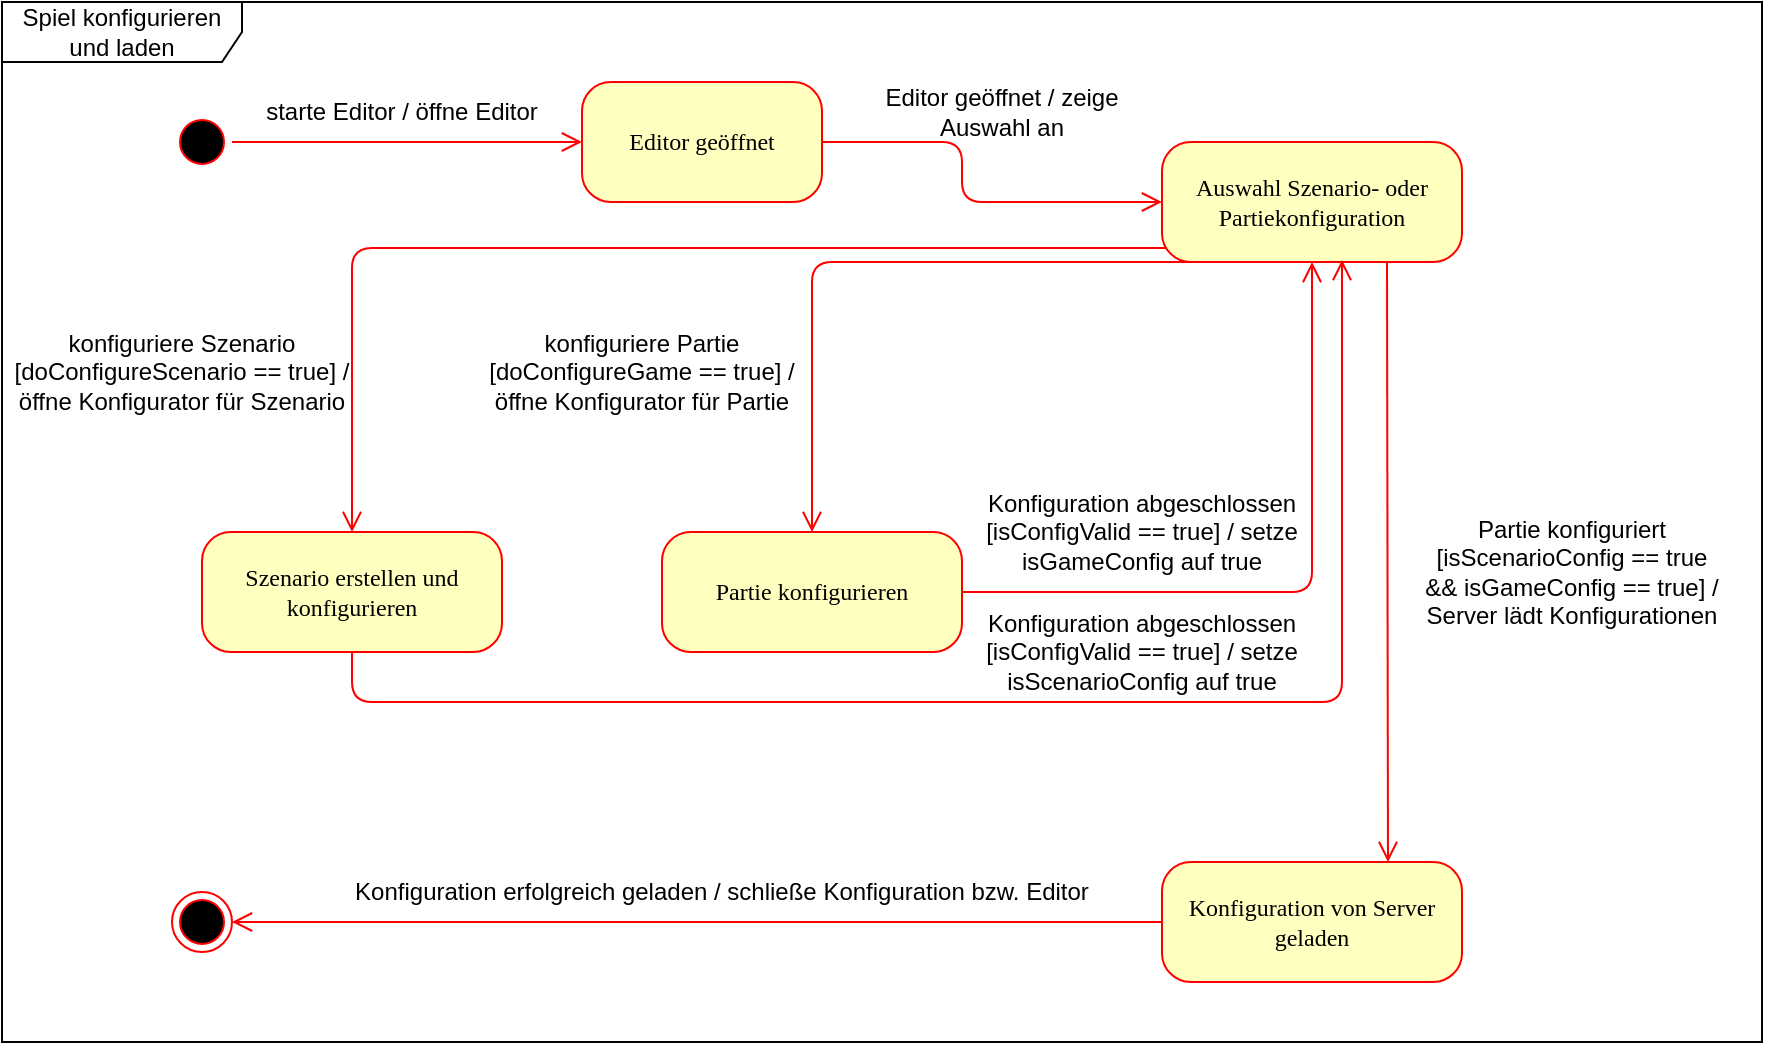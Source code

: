 <mxfile version="15.8.4" type="device" pages="2"><diagram id="kgpKYQtTHZ0yAKxKKP6v" name="Hauptdiagram"><mxGraphModel dx="1102" dy="1965" grid="1" gridSize="10" guides="1" tooltips="1" connect="1" arrows="1" fold="1" page="1" pageScale="1" pageWidth="850" pageHeight="1100" math="0" shadow="0"><root><mxCell id="0"/><mxCell id="1" parent="0"/><mxCell id="G_hV4E1C8_PozpJcJxIk-21" value="Spiel konfigurieren und laden" style="shape=umlFrame;whiteSpace=wrap;html=1;width=120;height=30;" vertex="1" parent="1"><mxGeometry x="20" y="-10" width="880" height="520" as="geometry"/></mxCell><mxCell id="odwUYo4kdiYQePjx3Pyk-2" value="" style="ellipse;html=1;shape=startState;fillColor=#000000;strokeColor=#ff0000;rounded=1;shadow=0;comic=0;labelBackgroundColor=none;fontFamily=Verdana;fontSize=12;fontColor=#000000;align=center;direction=south;" parent="1" vertex="1"><mxGeometry x="105" y="45" width="30" height="30" as="geometry"/></mxCell><mxCell id="odwUYo4kdiYQePjx3Pyk-4" value="Editor geöffnet" style="rounded=1;whiteSpace=wrap;html=1;arcSize=24;fillColor=#ffffc0;strokeColor=#ff0000;shadow=0;comic=0;labelBackgroundColor=none;fontFamily=Verdana;fontSize=12;fontColor=#000000;align=center;" parent="1" vertex="1"><mxGeometry x="310" y="30" width="120" height="60" as="geometry"/></mxCell><mxCell id="odwUYo4kdiYQePjx3Pyk-22" style="edgeStyle=orthogonalEdgeStyle;html=1;labelBackgroundColor=none;endArrow=open;endSize=8;strokeColor=#ff0000;fontFamily=Verdana;fontSize=12;align=left;" parent="1" source="odwUYo4kdiYQePjx3Pyk-2" target="odwUYo4kdiYQePjx3Pyk-4" edge="1"><mxGeometry relative="1" as="geometry"/></mxCell><mxCell id="odwUYo4kdiYQePjx3Pyk-35" value="starte Editor / öffne Editor" style="text;html=1;strokeColor=none;fillColor=none;align=center;verticalAlign=middle;whiteSpace=wrap;rounded=0;" parent="1" vertex="1"><mxGeometry x="140" y="30" width="160" height="30" as="geometry"/></mxCell><mxCell id="odwUYo4kdiYQePjx3Pyk-38" value="Auswahl Szenario- oder Partiekonfiguration" style="rounded=1;whiteSpace=wrap;html=1;arcSize=24;fillColor=#ffffc0;strokeColor=#ff0000;shadow=0;comic=0;labelBackgroundColor=none;fontFamily=Verdana;fontSize=12;fontColor=#000000;align=center;" parent="1" vertex="1"><mxGeometry x="600" y="60" width="150" height="60" as="geometry"/></mxCell><mxCell id="odwUYo4kdiYQePjx3Pyk-55" value="konfiguriere Szenario [doConfigureScenario == true] / öffne Konfigurator für Szenario" style="text;html=1;strokeColor=none;fillColor=none;align=center;verticalAlign=middle;whiteSpace=wrap;rounded=0;" parent="1" vertex="1"><mxGeometry x="20" y="160" width="180" height="30" as="geometry"/></mxCell><mxCell id="odwUYo4kdiYQePjx3Pyk-97" value="Konfiguration von Server geladen" style="rounded=1;whiteSpace=wrap;html=1;arcSize=24;fillColor=#ffffc0;strokeColor=#ff0000;shadow=0;comic=0;labelBackgroundColor=none;fontFamily=Verdana;fontSize=12;fontColor=#000000;align=center;" parent="1" vertex="1"><mxGeometry x="600" y="420" width="150" height="60" as="geometry"/></mxCell><mxCell id="odwUYo4kdiYQePjx3Pyk-100" value="" style="ellipse;html=1;shape=endState;fillColor=#000000;strokeColor=#ff0000;rounded=1;shadow=0;comic=0;labelBackgroundColor=none;fontFamily=Verdana;fontSize=12;fontColor=#000000;align=center;" parent="1" vertex="1"><mxGeometry x="105" y="435" width="30" height="30" as="geometry"/></mxCell><mxCell id="odwUYo4kdiYQePjx3Pyk-101" style="edgeStyle=elbowEdgeStyle;html=1;labelBackgroundColor=none;endArrow=open;endSize=8;strokeColor=#ff0000;fontFamily=Verdana;fontSize=12;align=left;exitX=0;exitY=0.5;exitDx=0;exitDy=0;entryX=1;entryY=0.5;entryDx=0;entryDy=0;" parent="1" source="odwUYo4kdiYQePjx3Pyk-97" target="odwUYo4kdiYQePjx3Pyk-100" edge="1"><mxGeometry relative="1" as="geometry"><mxPoint x="1170" y="230.0" as="sourcePoint"/><mxPoint x="1230" y="385" as="targetPoint"/><Array as="points"><mxPoint x="160" y="455"/><mxPoint x="1295" y="440"/></Array></mxGeometry></mxCell><mxCell id="G_hV4E1C8_PozpJcJxIk-1" value="konfiguriere Partie [doConfigureGame == true] / öffne Konfigurator für Partie" style="text;html=1;strokeColor=none;fillColor=none;align=center;verticalAlign=middle;whiteSpace=wrap;rounded=0;" vertex="1" parent="1"><mxGeometry x="250" y="160" width="180" height="30" as="geometry"/></mxCell><mxCell id="G_hV4E1C8_PozpJcJxIk-4" style="edgeStyle=elbowEdgeStyle;html=1;labelBackgroundColor=none;endArrow=open;endSize=8;strokeColor=#ff0000;fontFamily=Verdana;fontSize=12;align=left;exitX=1;exitY=0.5;exitDx=0;exitDy=0;entryX=0;entryY=0.5;entryDx=0;entryDy=0;" edge="1" parent="1" source="odwUYo4kdiYQePjx3Pyk-4" target="odwUYo4kdiYQePjx3Pyk-38"><mxGeometry relative="1" as="geometry"><mxPoint x="590" y="455" as="sourcePoint"/><mxPoint x="560" y="100" as="targetPoint"/><Array as="points"><mxPoint x="500" y="90"/><mxPoint x="1305" y="450"/></Array></mxGeometry></mxCell><mxCell id="G_hV4E1C8_PozpJcJxIk-5" value="Editor geöffnet / zeige Auswahl an" style="text;html=1;strokeColor=none;fillColor=none;align=center;verticalAlign=middle;whiteSpace=wrap;rounded=0;" vertex="1" parent="1"><mxGeometry x="440" y="30" width="160" height="30" as="geometry"/></mxCell><mxCell id="G_hV4E1C8_PozpJcJxIk-6" value="Partie konfigurieren" style="rounded=1;whiteSpace=wrap;html=1;arcSize=24;fillColor=#ffffc0;strokeColor=#ff0000;shadow=0;comic=0;labelBackgroundColor=none;fontFamily=Verdana;fontSize=12;fontColor=#000000;align=center;" vertex="1" parent="1"><mxGeometry x="350" y="255" width="150" height="60" as="geometry"/></mxCell><mxCell id="G_hV4E1C8_PozpJcJxIk-7" value="Szenario erstellen und konfigurieren" style="rounded=1;whiteSpace=wrap;html=1;arcSize=24;fillColor=#ffffc0;strokeColor=#ff0000;shadow=0;comic=0;labelBackgroundColor=none;fontFamily=Verdana;fontSize=12;fontColor=#000000;align=center;" vertex="1" parent="1"><mxGeometry x="120" y="255" width="150" height="60" as="geometry"/></mxCell><mxCell id="G_hV4E1C8_PozpJcJxIk-11" value="Partie konfiguriert [isScenarioConfig == true &amp;amp;&amp;amp; isGameConfig == true] / Server lädt Konfigurationen" style="text;html=1;strokeColor=none;fillColor=none;align=center;verticalAlign=middle;whiteSpace=wrap;rounded=0;" vertex="1" parent="1"><mxGeometry x="730" y="260" width="150" height="30" as="geometry"/></mxCell><mxCell id="G_hV4E1C8_PozpJcJxIk-12" style="edgeStyle=elbowEdgeStyle;html=1;labelBackgroundColor=none;endArrow=open;endSize=8;strokeColor=#ff0000;fontFamily=Verdana;fontSize=12;align=left;exitX=0.75;exitY=1;exitDx=0;exitDy=0;entryX=0.75;entryY=0;entryDx=0;entryDy=0;" edge="1" parent="1" source="odwUYo4kdiYQePjx3Pyk-38" target="odwUYo4kdiYQePjx3Pyk-97"><mxGeometry relative="1" as="geometry"><mxPoint x="600" y="460" as="sourcePoint"/><mxPoint x="145" y="460" as="targetPoint"/><Array as="points"><mxPoint x="713" y="270"/><mxPoint x="1305" y="450"/></Array></mxGeometry></mxCell><mxCell id="G_hV4E1C8_PozpJcJxIk-14" value="Konfiguration erfolgreich geladen / schließe Konfiguration bzw. Editor" style="text;html=1;strokeColor=none;fillColor=none;align=center;verticalAlign=middle;whiteSpace=wrap;rounded=0;" vertex="1" parent="1"><mxGeometry x="175" y="420" width="410" height="30" as="geometry"/></mxCell><mxCell id="G_hV4E1C8_PozpJcJxIk-15" style="edgeStyle=elbowEdgeStyle;html=1;labelBackgroundColor=none;endArrow=open;endSize=8;strokeColor=#ff0000;fontFamily=Verdana;fontSize=12;align=left;exitX=0.013;exitY=0.883;exitDx=0;exitDy=0;entryX=0.5;entryY=0;entryDx=0;entryDy=0;exitPerimeter=0;" edge="1" parent="1" source="odwUYo4kdiYQePjx3Pyk-38" target="G_hV4E1C8_PozpJcJxIk-7"><mxGeometry relative="1" as="geometry"><mxPoint x="599" y="130" as="sourcePoint"/><mxPoint x="599" y="430" as="targetPoint"/><Array as="points"><mxPoint x="195" y="180"/><mxPoint x="1191.5" y="460"/></Array></mxGeometry></mxCell><mxCell id="G_hV4E1C8_PozpJcJxIk-16" style="edgeStyle=elbowEdgeStyle;html=1;labelBackgroundColor=none;endArrow=open;endSize=8;strokeColor=#ff0000;fontFamily=Verdana;fontSize=12;align=left;exitX=0.25;exitY=1;exitDx=0;exitDy=0;entryX=0.5;entryY=0;entryDx=0;entryDy=0;" edge="1" parent="1" source="odwUYo4kdiYQePjx3Pyk-38" target="G_hV4E1C8_PozpJcJxIk-6"><mxGeometry relative="1" as="geometry"><mxPoint x="611.95" y="122.98" as="sourcePoint"/><mxPoint x="205" y="265" as="targetPoint"/><Array as="points"><mxPoint x="425" y="200"/><mxPoint x="1201.5" y="470"/></Array></mxGeometry></mxCell><mxCell id="G_hV4E1C8_PozpJcJxIk-17" style="edgeStyle=elbowEdgeStyle;html=1;labelBackgroundColor=none;endArrow=open;endSize=8;strokeColor=#ff0000;fontFamily=Verdana;fontSize=12;align=left;exitX=1;exitY=0.5;exitDx=0;exitDy=0;entryX=0.5;entryY=1;entryDx=0;entryDy=0;" edge="1" parent="1" source="G_hV4E1C8_PozpJcJxIk-6" target="odwUYo4kdiYQePjx3Pyk-38"><mxGeometry relative="1" as="geometry"><mxPoint x="647.5" y="130" as="sourcePoint"/><mxPoint x="670" y="150" as="targetPoint"/><Array as="points"><mxPoint x="675" y="200"/><mxPoint x="1211.5" y="480"/></Array></mxGeometry></mxCell><mxCell id="G_hV4E1C8_PozpJcJxIk-18" style="edgeStyle=elbowEdgeStyle;html=1;labelBackgroundColor=none;endArrow=open;endSize=8;strokeColor=#ff0000;fontFamily=Verdana;fontSize=12;align=left;exitX=0.5;exitY=1;exitDx=0;exitDy=0;entryX=0.6;entryY=0.983;entryDx=0;entryDy=0;entryPerimeter=0;" edge="1" parent="1" source="G_hV4E1C8_PozpJcJxIk-7" target="odwUYo4kdiYQePjx3Pyk-38"><mxGeometry relative="1" as="geometry"><mxPoint x="510" y="295" as="sourcePoint"/><mxPoint x="685" y="130" as="targetPoint"/><Array as="points"><mxPoint x="690" y="340"/><mxPoint x="1221.5" y="490"/></Array></mxGeometry></mxCell><mxCell id="G_hV4E1C8_PozpJcJxIk-19" value="Konfiguration abgeschlossen [isConfigValid == true] / setze isGameConfig auf true" style="text;html=1;strokeColor=none;fillColor=none;align=center;verticalAlign=middle;whiteSpace=wrap;rounded=0;" vertex="1" parent="1"><mxGeometry x="500" y="240" width="180" height="30" as="geometry"/></mxCell><mxCell id="G_hV4E1C8_PozpJcJxIk-20" value="Konfiguration abgeschlossen [isConfigValid == true] / setze isScenarioConfig auf true" style="text;html=1;strokeColor=none;fillColor=none;align=center;verticalAlign=middle;whiteSpace=wrap;rounded=0;" vertex="1" parent="1"><mxGeometry x="500" y="300" width="180" height="30" as="geometry"/></mxCell></root></mxGraphModel></diagram><diagram id="NQqQ5g8bMHIu-a4A1hK1" name="Szenario erstellen und konfigurieren"><mxGraphModel dx="1342" dy="865" grid="1" gridSize="10" guides="1" tooltips="1" connect="1" arrows="1" fold="1" page="1" pageScale="1" pageWidth="1169" pageHeight="827" math="0" shadow="0"><root><mxCell id="QoTryFh_yKY28BLgVSVw-0"/><mxCell id="QoTryFh_yKY28BLgVSVw-1" parent="QoTryFh_yKY28BLgVSVw-0"/><mxCell id="QoTryFh_yKY28BLgVSVw-28" value="Auswahl Laden / Modifizieren / Erstellen" style="rounded=1;whiteSpace=wrap;html=1;arcSize=24;fillColor=#ffffc0;strokeColor=#ff0000;shadow=0;comic=0;labelBackgroundColor=none;fontFamily=Verdana;fontSize=12;fontColor=#000000;align=center;" vertex="1" parent="QoTryFh_yKY28BLgVSVw-1"><mxGeometry x="220" y="60" width="120" height="60" as="geometry"/></mxCell><mxCell id="QoTryFh_yKY28BLgVSVw-29" value="" style="ellipse;html=1;shape=endState;fillColor=#000000;strokeColor=#ff0000;rounded=1;shadow=0;comic=0;labelBackgroundColor=none;fontFamily=Verdana;fontSize=12;fontColor=#000000;align=center;" vertex="1" parent="QoTryFh_yKY28BLgVSVw-1"><mxGeometry x="130" y="380" width="30" height="30" as="geometry"/></mxCell><mxCell id="QoTryFh_yKY28BLgVSVw-30" style="edgeStyle=elbowEdgeStyle;html=1;labelBackgroundColor=none;endArrow=open;endSize=8;strokeColor=#ff0000;fontFamily=Verdana;fontSize=12;align=left;" edge="1" parent="QoTryFh_yKY28BLgVSVw-1" source="QoTryFh_yKY28BLgVSVw-31" target="QoTryFh_yKY28BLgVSVw-28"><mxGeometry relative="1" as="geometry"/></mxCell><mxCell id="QoTryFh_yKY28BLgVSVw-31" value="" style="ellipse;html=1;shape=startState;fillColor=#000000;strokeColor=#ff0000;rounded=1;shadow=0;comic=0;labelBackgroundColor=none;fontFamily=Verdana;fontSize=12;fontColor=#000000;align=center;direction=south;" vertex="1" parent="QoTryFh_yKY28BLgVSVw-1"><mxGeometry x="110" y="75" width="30" height="30" as="geometry"/></mxCell><mxCell id="QoTryFh_yKY28BLgVSVw-32" value="Szenario erstellt" style="rounded=1;whiteSpace=wrap;html=1;arcSize=24;fillColor=#ffffc0;strokeColor=#ff0000;shadow=0;comic=0;labelBackgroundColor=none;fontFamily=Verdana;fontSize=12;fontColor=#000000;align=center;" vertex="1" parent="QoTryFh_yKY28BLgVSVw-1"><mxGeometry x="600" y="155" width="120" height="60" as="geometry"/></mxCell><mxCell id="QoTryFh_yKY28BLgVSVw-33" value="Szenario geladen" style="rounded=1;whiteSpace=wrap;html=1;arcSize=24;fillColor=#ffffc0;strokeColor=#ff0000;shadow=0;comic=0;labelBackgroundColor=none;fontFamily=Verdana;fontSize=12;fontColor=#000000;align=center;" vertex="1" parent="QoTryFh_yKY28BLgVSVw-1"><mxGeometry x="85" y="250" width="120" height="60" as="geometry"/></mxCell><mxCell id="QoTryFh_yKY28BLgVSVw-34" value="Szenario gespeichert" style="rounded=1;whiteSpace=wrap;html=1;arcSize=24;fillColor=#ffffc0;strokeColor=#ff0000;shadow=0;comic=0;labelBackgroundColor=none;fontFamily=Verdana;fontSize=12;fontColor=#000000;align=center;" vertex="1" parent="QoTryFh_yKY28BLgVSVw-1"><mxGeometry x="310" y="365" width="120" height="60" as="geometry"/></mxCell><mxCell id="QoTryFh_yKY28BLgVSVw-35" value="Szenario zufällig erstellt" style="rounded=1;whiteSpace=wrap;html=1;arcSize=24;fillColor=#ffffc0;strokeColor=#ff0000;shadow=0;comic=0;labelBackgroundColor=none;fontFamily=Verdana;fontSize=12;fontColor=#000000;align=center;" vertex="1" parent="QoTryFh_yKY28BLgVSVw-1"><mxGeometry x="600" y="60" width="120" height="60" as="geometry"/></mxCell><mxCell id="QoTryFh_yKY28BLgVSVw-36" style="edgeStyle=elbowEdgeStyle;html=1;labelBackgroundColor=none;endArrow=open;endSize=8;strokeColor=#ff0000;fontFamily=Verdana;fontSize=12;align=left;exitX=0;exitY=0.5;exitDx=0;exitDy=0;entryX=1;entryY=0.5;entryDx=0;entryDy=0;" edge="1" parent="QoTryFh_yKY28BLgVSVw-1" source="QoTryFh_yKY28BLgVSVw-34" target="QoTryFh_yKY28BLgVSVw-29"><mxGeometry relative="1" as="geometry"><mxPoint x="-60" y="10.0" as="sourcePoint"/><mxPoint x="20" y="10.0" as="targetPoint"/></mxGeometry></mxCell><mxCell id="QoTryFh_yKY28BLgVSVw-37" style="edgeStyle=elbowEdgeStyle;html=1;labelBackgroundColor=none;endArrow=open;endSize=8;strokeColor=#ff0000;fontFamily=Verdana;fontSize=12;align=left;entryX=0.5;entryY=0;entryDx=0;entryDy=0;exitX=0.5;exitY=1;exitDx=0;exitDy=0;" edge="1" parent="QoTryFh_yKY28BLgVSVw-1" source="QoTryFh_yKY28BLgVSVw-33" target="QoTryFh_yKY28BLgVSVw-29"><mxGeometry relative="1" as="geometry"><mxPoint x="-75" y="135" as="sourcePoint"/><mxPoint x="-50" y="200" as="targetPoint"/><Array as="points"><mxPoint x="145" y="340"/></Array></mxGeometry></mxCell><mxCell id="QoTryFh_yKY28BLgVSVw-38" value="Szenario modifiziert" style="rounded=1;whiteSpace=wrap;html=1;arcSize=24;fillColor=#ffffc0;strokeColor=#ff0000;shadow=0;comic=0;labelBackgroundColor=none;fontFamily=Verdana;fontSize=12;fontColor=#000000;align=center;" vertex="1" parent="QoTryFh_yKY28BLgVSVw-1"><mxGeometry x="310" y="250" width="120" height="60" as="geometry"/></mxCell><mxCell id="QoTryFh_yKY28BLgVSVw-39" style="edgeStyle=elbowEdgeStyle;html=1;labelBackgroundColor=none;endArrow=open;endSize=8;strokeColor=#ff0000;fontFamily=Verdana;fontSize=12;align=left;exitX=1;exitY=0.5;exitDx=0;exitDy=0;entryX=0;entryY=0.5;entryDx=0;entryDy=0;" edge="1" parent="QoTryFh_yKY28BLgVSVw-1" source="QoTryFh_yKY28BLgVSVw-33" target="QoTryFh_yKY28BLgVSVw-38"><mxGeometry relative="1" as="geometry"><mxPoint x="50" y="95.0" as="sourcePoint"/><mxPoint x="110" y="95" as="targetPoint"/></mxGeometry></mxCell><mxCell id="QoTryFh_yKY28BLgVSVw-40" style="edgeStyle=elbowEdgeStyle;html=1;labelBackgroundColor=none;endArrow=open;endSize=8;strokeColor=#ff0000;fontFamily=Verdana;fontSize=12;align=left;exitX=0.5;exitY=1;exitDx=0;exitDy=0;entryX=1;entryY=0.5;entryDx=0;entryDy=0;" edge="1" parent="QoTryFh_yKY28BLgVSVw-1" source="QoTryFh_yKY28BLgVSVw-32" target="QoTryFh_yKY28BLgVSVw-34"><mxGeometry relative="1" as="geometry"><mxPoint x="390" y="189.58" as="sourcePoint"/><mxPoint x="270" y="189.58" as="targetPoint"/><Array as="points"><mxPoint x="660" y="245"/></Array></mxGeometry></mxCell><mxCell id="QoTryFh_yKY28BLgVSVw-41" style="edgeStyle=elbowEdgeStyle;html=1;labelBackgroundColor=none;endArrow=open;endSize=8;strokeColor=#ff0000;fontFamily=Verdana;fontSize=12;align=left;exitX=0;exitY=0.5;exitDx=0;exitDy=0;entryX=1;entryY=0.5;entryDx=0;entryDy=0;" edge="1" parent="QoTryFh_yKY28BLgVSVw-1" source="QoTryFh_yKY28BLgVSVw-32" target="QoTryFh_yKY28BLgVSVw-38"><mxGeometry relative="1" as="geometry"><mxPoint x="370" y="135.0" as="sourcePoint"/><mxPoint x="245" y="200" as="targetPoint"/><Array as="points"><mxPoint x="490" y="185"/></Array></mxGeometry></mxCell><mxCell id="QoTryFh_yKY28BLgVSVw-42" value="&lt;font style=&quot;font-size: 11px&quot;&gt;zufällig?&lt;/font&gt;" style="rhombus;whiteSpace=wrap;html=1;fillColor=#ffffc0;strokeColor=#ff0000;" vertex="1" parent="QoTryFh_yKY28BLgVSVw-1"><mxGeometry x="445" y="70" width="80" height="40" as="geometry"/></mxCell><mxCell id="QoTryFh_yKY28BLgVSVw-43" value="yes" style="edgeStyle=orthogonalEdgeStyle;html=1;align=left;verticalAlign=bottom;endArrow=open;endSize=8;strokeColor=#ff0000;rounded=0;entryX=0;entryY=0.5;entryDx=0;entryDy=0;" edge="1" parent="QoTryFh_yKY28BLgVSVw-1" source="QoTryFh_yKY28BLgVSVw-42" target="QoTryFh_yKY28BLgVSVw-35"><mxGeometry x="-1" relative="1" as="geometry"><mxPoint x="390" y="-5" as="targetPoint"/></mxGeometry></mxCell><mxCell id="QoTryFh_yKY28BLgVSVw-44" value="no" style="edgeStyle=orthogonalEdgeStyle;html=1;align=left;verticalAlign=top;endArrow=open;endSize=8;strokeColor=#ff0000;rounded=0;entryX=0;entryY=0.25;entryDx=0;entryDy=0;" edge="1" parent="QoTryFh_yKY28BLgVSVw-1" source="QoTryFh_yKY28BLgVSVw-42" target="QoTryFh_yKY28BLgVSVw-32"><mxGeometry x="-0.778" y="5" relative="1" as="geometry"><mxPoint x="270" y="75" as="targetPoint"/><Array as="points"><mxPoint x="485" y="170"/></Array><mxPoint as="offset"/></mxGeometry></mxCell><mxCell id="QoTryFh_yKY28BLgVSVw-45" style="edgeStyle=elbowEdgeStyle;html=1;labelBackgroundColor=none;endArrow=open;endSize=8;strokeColor=#ff0000;fontFamily=Verdana;fontSize=12;align=left;exitX=1;exitY=0.5;exitDx=0;exitDy=0;entryX=0;entryY=0.5;entryDx=0;entryDy=0;" edge="1" parent="QoTryFh_yKY28BLgVSVw-1" source="QoTryFh_yKY28BLgVSVw-28" target="QoTryFh_yKY28BLgVSVw-42"><mxGeometry relative="1" as="geometry"><mxPoint x="150" y="-0.42" as="sourcePoint"/><mxPoint x="225" y="-0.42" as="targetPoint"/></mxGeometry></mxCell><mxCell id="QoTryFh_yKY28BLgVSVw-46" style="edgeStyle=elbowEdgeStyle;html=1;labelBackgroundColor=none;endArrow=open;endSize=8;strokeColor=#ff0000;fontFamily=Verdana;fontSize=12;align=left;entryX=0.5;entryY=0;entryDx=0;entryDy=0;exitX=0.5;exitY=1;exitDx=0;exitDy=0;" edge="1" parent="QoTryFh_yKY28BLgVSVw-1" source="QoTryFh_yKY28BLgVSVw-38" target="QoTryFh_yKY28BLgVSVw-34"><mxGeometry relative="1" as="geometry"><mxPoint x="155" y="320" as="sourcePoint"/><mxPoint x="155" y="390" as="targetPoint"/><Array as="points"><mxPoint x="370" y="340"/></Array></mxGeometry></mxCell></root></mxGraphModel></diagram></mxfile>